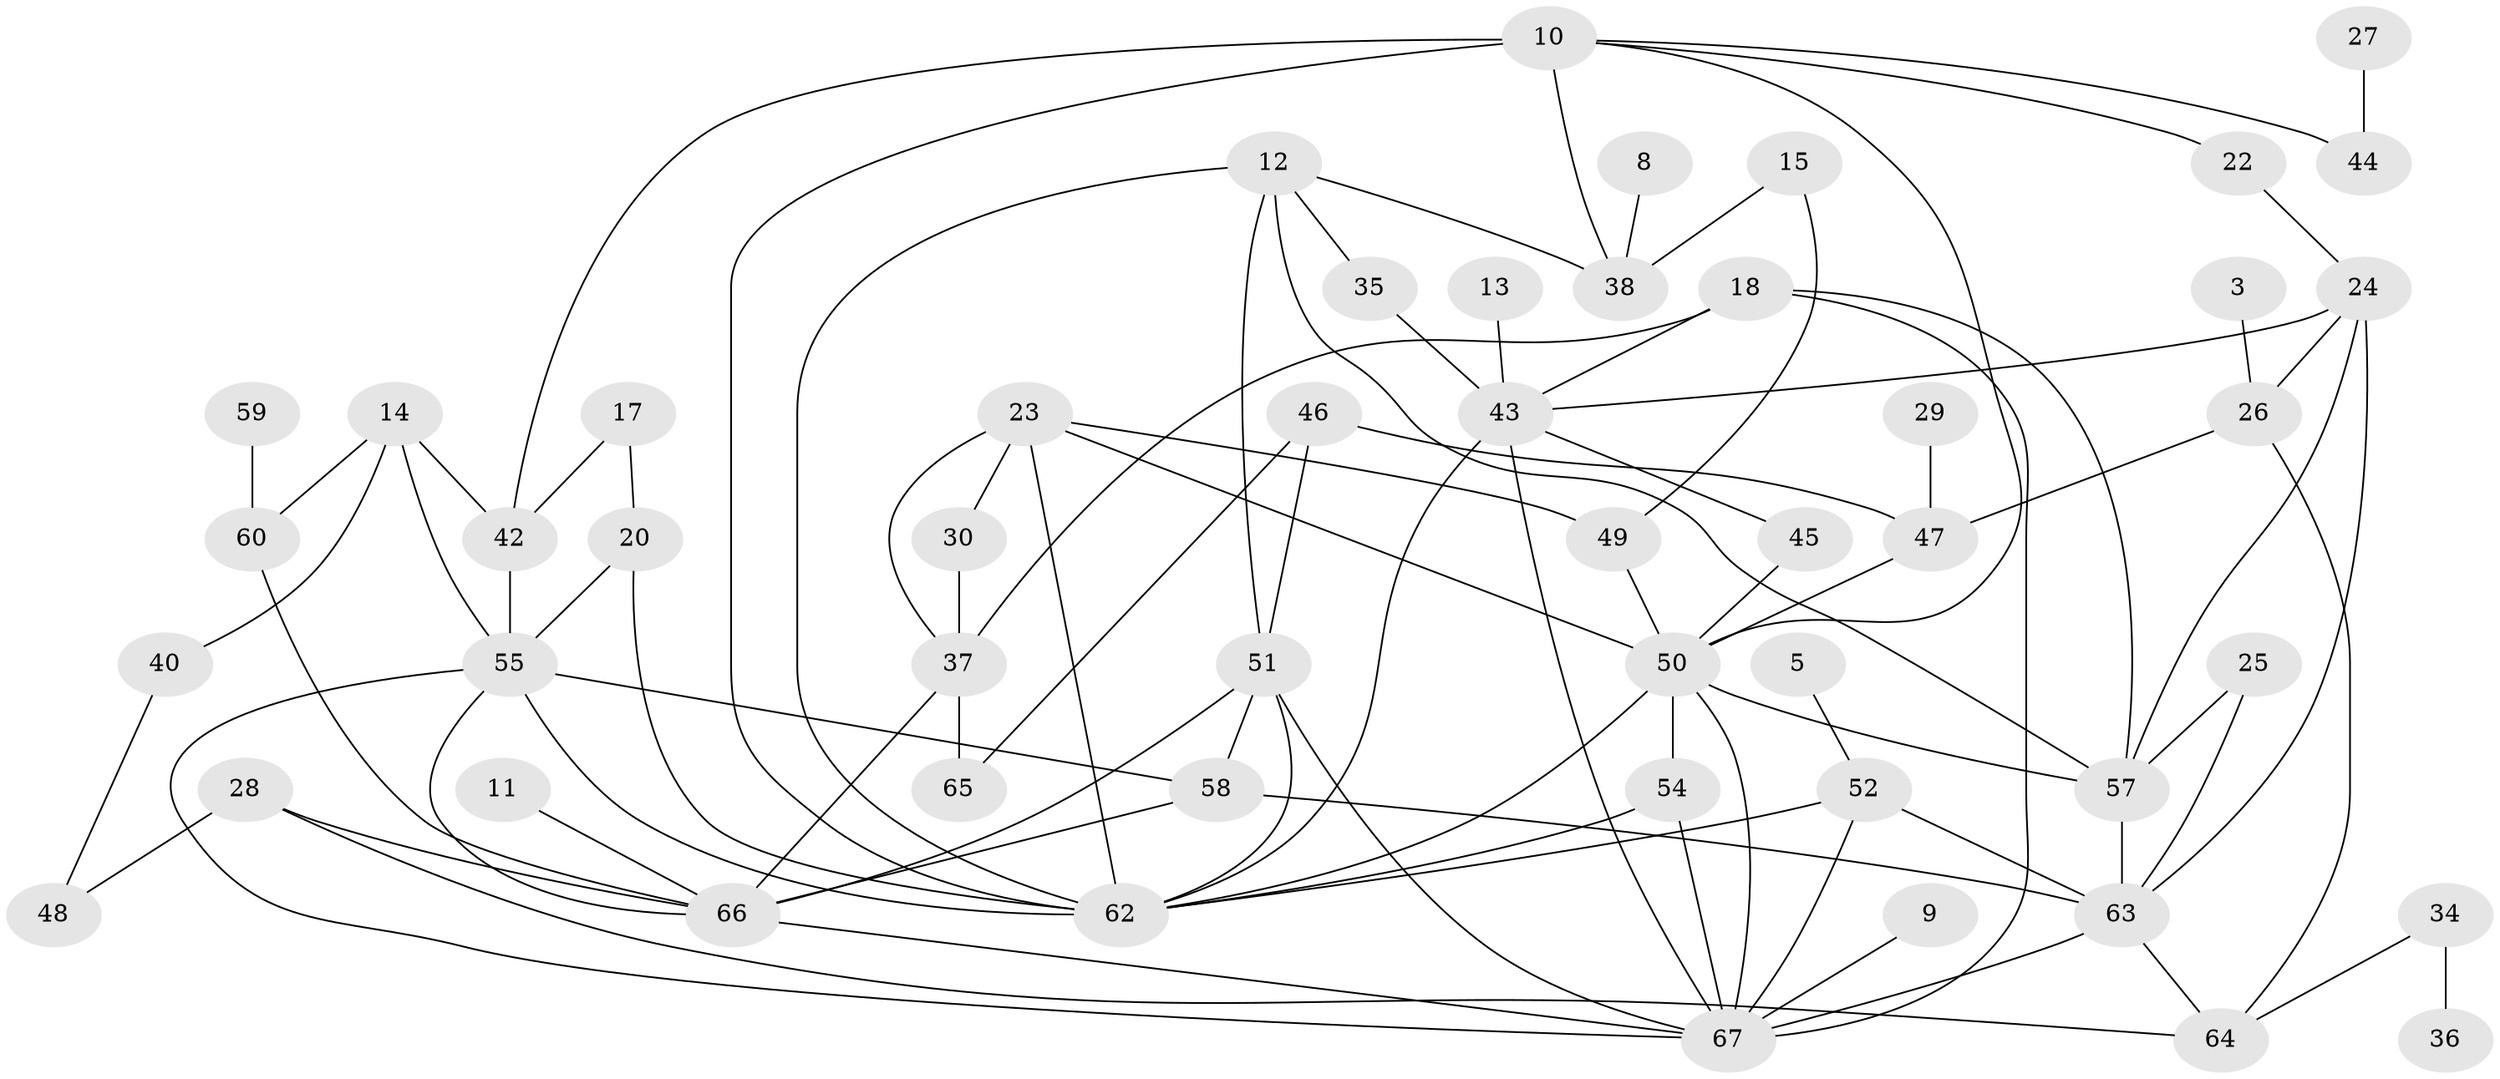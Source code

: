 // original degree distribution, {4: 0.11940298507462686, 5: 0.07462686567164178, 3: 0.1865671641791045, 1: 0.22388059701492538, 0: 0.08955223880597014, 2: 0.26865671641791045, 7: 0.007462686567164179, 6: 0.029850746268656716}
// Generated by graph-tools (version 1.1) at 2025/49/03/09/25 03:49:15]
// undirected, 51 vertices, 92 edges
graph export_dot {
graph [start="1"]
  node [color=gray90,style=filled];
  3;
  5;
  8;
  9;
  10;
  11;
  12;
  13;
  14;
  15;
  17;
  18;
  20;
  22;
  23;
  24;
  25;
  26;
  27;
  28;
  29;
  30;
  34;
  35;
  36;
  37;
  38;
  40;
  42;
  43;
  44;
  45;
  46;
  47;
  48;
  49;
  50;
  51;
  52;
  54;
  55;
  57;
  58;
  59;
  60;
  62;
  63;
  64;
  65;
  66;
  67;
  3 -- 26 [weight=1.0];
  5 -- 52 [weight=1.0];
  8 -- 38 [weight=1.0];
  9 -- 67 [weight=1.0];
  10 -- 22 [weight=1.0];
  10 -- 38 [weight=1.0];
  10 -- 42 [weight=1.0];
  10 -- 44 [weight=1.0];
  10 -- 50 [weight=1.0];
  10 -- 62 [weight=2.0];
  11 -- 66 [weight=1.0];
  12 -- 35 [weight=1.0];
  12 -- 38 [weight=1.0];
  12 -- 51 [weight=1.0];
  12 -- 57 [weight=1.0];
  12 -- 62 [weight=1.0];
  13 -- 43 [weight=1.0];
  14 -- 40 [weight=1.0];
  14 -- 42 [weight=1.0];
  14 -- 55 [weight=1.0];
  14 -- 60 [weight=1.0];
  15 -- 38 [weight=1.0];
  15 -- 49 [weight=1.0];
  17 -- 20 [weight=1.0];
  17 -- 42 [weight=1.0];
  18 -- 37 [weight=1.0];
  18 -- 43 [weight=1.0];
  18 -- 57 [weight=1.0];
  18 -- 67 [weight=1.0];
  20 -- 55 [weight=1.0];
  20 -- 62 [weight=1.0];
  22 -- 24 [weight=1.0];
  23 -- 30 [weight=1.0];
  23 -- 37 [weight=1.0];
  23 -- 49 [weight=1.0];
  23 -- 50 [weight=1.0];
  23 -- 62 [weight=1.0];
  24 -- 26 [weight=1.0];
  24 -- 43 [weight=1.0];
  24 -- 57 [weight=1.0];
  24 -- 63 [weight=1.0];
  25 -- 57 [weight=1.0];
  25 -- 63 [weight=1.0];
  26 -- 47 [weight=1.0];
  26 -- 64 [weight=1.0];
  27 -- 44 [weight=1.0];
  28 -- 48 [weight=1.0];
  28 -- 64 [weight=1.0];
  28 -- 66 [weight=1.0];
  29 -- 47 [weight=1.0];
  30 -- 37 [weight=1.0];
  34 -- 36 [weight=1.0];
  34 -- 64 [weight=1.0];
  35 -- 43 [weight=1.0];
  37 -- 65 [weight=1.0];
  37 -- 66 [weight=1.0];
  40 -- 48 [weight=1.0];
  42 -- 55 [weight=1.0];
  43 -- 45 [weight=1.0];
  43 -- 62 [weight=1.0];
  43 -- 67 [weight=1.0];
  45 -- 50 [weight=1.0];
  46 -- 47 [weight=1.0];
  46 -- 51 [weight=1.0];
  46 -- 65 [weight=1.0];
  47 -- 50 [weight=1.0];
  49 -- 50 [weight=1.0];
  50 -- 54 [weight=2.0];
  50 -- 57 [weight=1.0];
  50 -- 62 [weight=1.0];
  50 -- 67 [weight=1.0];
  51 -- 58 [weight=1.0];
  51 -- 62 [weight=1.0];
  51 -- 66 [weight=1.0];
  51 -- 67 [weight=1.0];
  52 -- 62 [weight=1.0];
  52 -- 63 [weight=1.0];
  52 -- 67 [weight=1.0];
  54 -- 62 [weight=1.0];
  54 -- 67 [weight=1.0];
  55 -- 58 [weight=1.0];
  55 -- 62 [weight=1.0];
  55 -- 66 [weight=1.0];
  55 -- 67 [weight=1.0];
  57 -- 63 [weight=1.0];
  58 -- 63 [weight=1.0];
  58 -- 66 [weight=1.0];
  59 -- 60 [weight=1.0];
  60 -- 66 [weight=1.0];
  63 -- 64 [weight=1.0];
  63 -- 67 [weight=1.0];
  66 -- 67 [weight=1.0];
}
